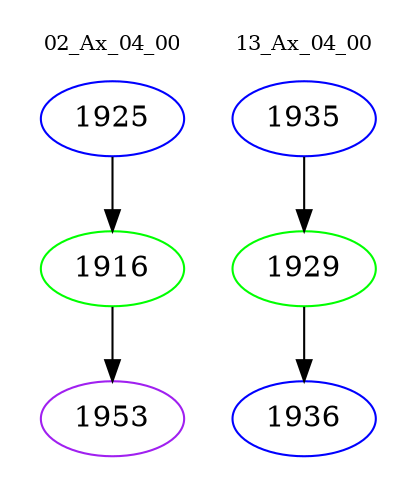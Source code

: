 digraph{
subgraph cluster_0 {
color = white
label = "02_Ax_04_00";
fontsize=10;
T0_1925 [label="1925", color="blue"]
T0_1925 -> T0_1916 [color="black"]
T0_1916 [label="1916", color="green"]
T0_1916 -> T0_1953 [color="black"]
T0_1953 [label="1953", color="purple"]
}
subgraph cluster_1 {
color = white
label = "13_Ax_04_00";
fontsize=10;
T1_1935 [label="1935", color="blue"]
T1_1935 -> T1_1929 [color="black"]
T1_1929 [label="1929", color="green"]
T1_1929 -> T1_1936 [color="black"]
T1_1936 [label="1936", color="blue"]
}
}
